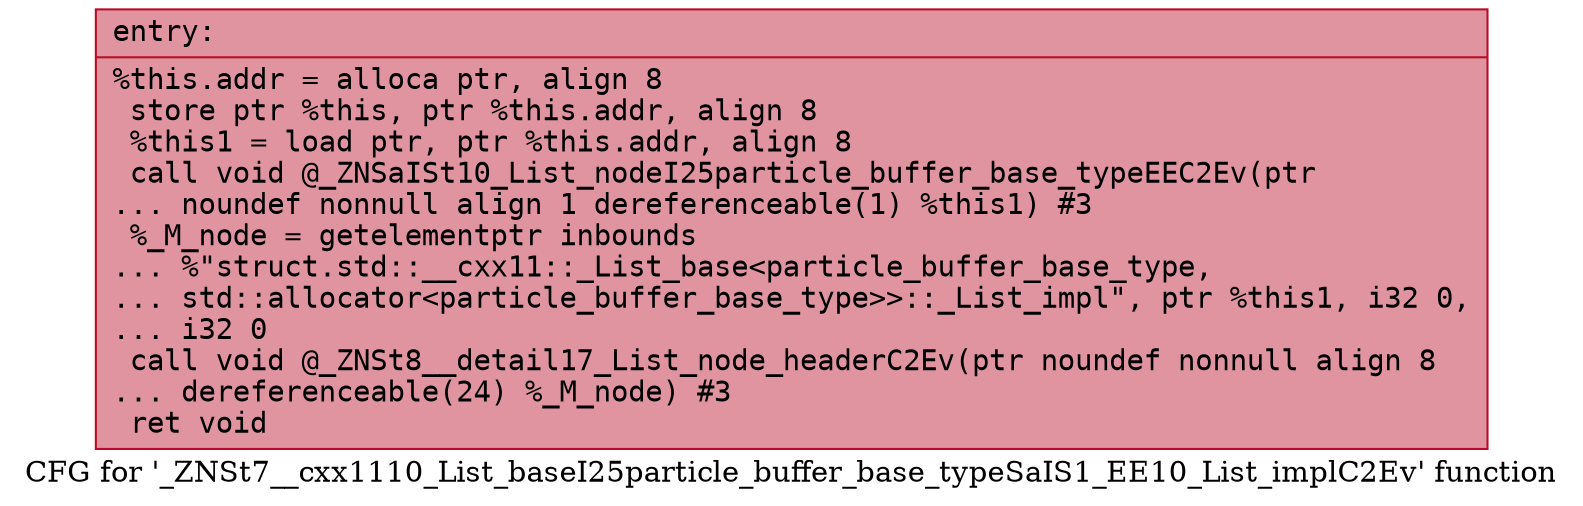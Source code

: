 digraph "CFG for '_ZNSt7__cxx1110_List_baseI25particle_buffer_base_typeSaIS1_EE10_List_implC2Ev' function" {
	label="CFG for '_ZNSt7__cxx1110_List_baseI25particle_buffer_base_typeSaIS1_EE10_List_implC2Ev' function";

	Node0x558b694d9640 [shape=record,color="#b70d28ff", style=filled, fillcolor="#b70d2870" fontname="Courier",label="{entry:\l|  %this.addr = alloca ptr, align 8\l  store ptr %this, ptr %this.addr, align 8\l  %this1 = load ptr, ptr %this.addr, align 8\l  call void @_ZNSaISt10_List_nodeI25particle_buffer_base_typeEEC2Ev(ptr\l... noundef nonnull align 1 dereferenceable(1) %this1) #3\l  %_M_node = getelementptr inbounds\l... %\"struct.std::__cxx11::_List_base\<particle_buffer_base_type,\l... std::allocator\<particle_buffer_base_type\>\>::_List_impl\", ptr %this1, i32 0,\l... i32 0\l  call void @_ZNSt8__detail17_List_node_headerC2Ev(ptr noundef nonnull align 8\l... dereferenceable(24) %_M_node) #3\l  ret void\l}"];
}
